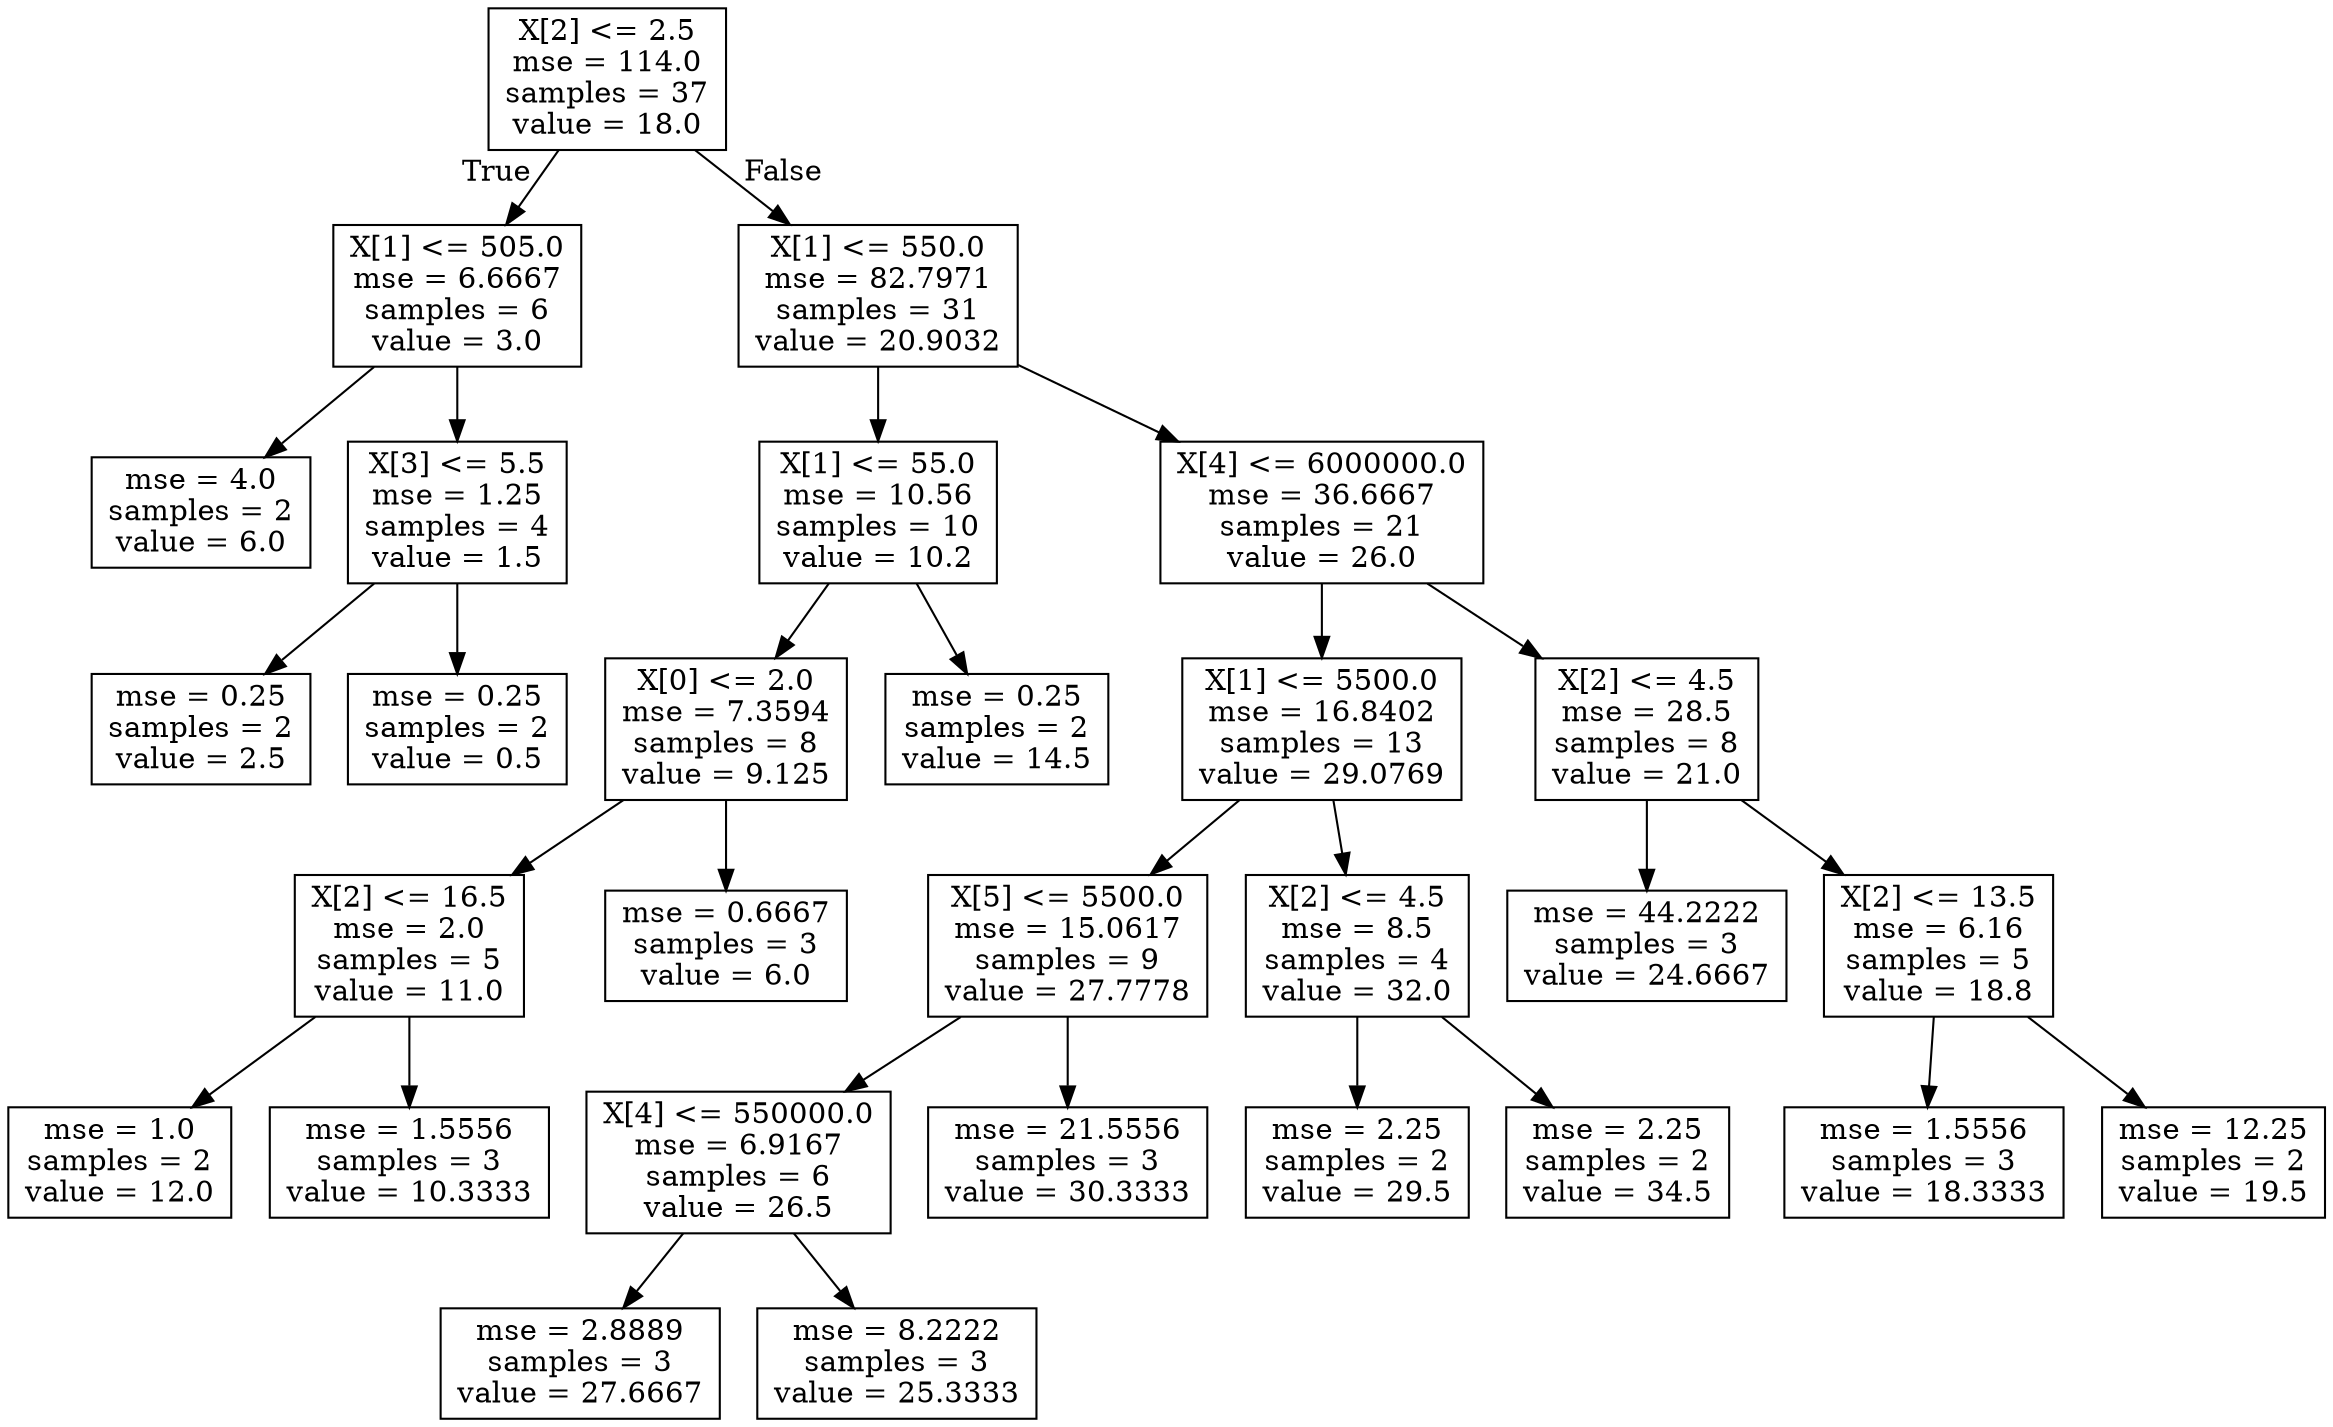 digraph Tree {
node [shape=box] ;
0 [label="X[2] <= 2.5\nmse = 114.0\nsamples = 37\nvalue = 18.0"] ;
1 [label="X[1] <= 505.0\nmse = 6.6667\nsamples = 6\nvalue = 3.0"] ;
0 -> 1 [labeldistance=2.5, labelangle=45, headlabel="True"] ;
2 [label="mse = 4.0\nsamples = 2\nvalue = 6.0"] ;
1 -> 2 ;
3 [label="X[3] <= 5.5\nmse = 1.25\nsamples = 4\nvalue = 1.5"] ;
1 -> 3 ;
4 [label="mse = 0.25\nsamples = 2\nvalue = 2.5"] ;
3 -> 4 ;
5 [label="mse = 0.25\nsamples = 2\nvalue = 0.5"] ;
3 -> 5 ;
6 [label="X[1] <= 550.0\nmse = 82.7971\nsamples = 31\nvalue = 20.9032"] ;
0 -> 6 [labeldistance=2.5, labelangle=-45, headlabel="False"] ;
7 [label="X[1] <= 55.0\nmse = 10.56\nsamples = 10\nvalue = 10.2"] ;
6 -> 7 ;
8 [label="X[0] <= 2.0\nmse = 7.3594\nsamples = 8\nvalue = 9.125"] ;
7 -> 8 ;
9 [label="X[2] <= 16.5\nmse = 2.0\nsamples = 5\nvalue = 11.0"] ;
8 -> 9 ;
10 [label="mse = 1.0\nsamples = 2\nvalue = 12.0"] ;
9 -> 10 ;
11 [label="mse = 1.5556\nsamples = 3\nvalue = 10.3333"] ;
9 -> 11 ;
12 [label="mse = 0.6667\nsamples = 3\nvalue = 6.0"] ;
8 -> 12 ;
13 [label="mse = 0.25\nsamples = 2\nvalue = 14.5"] ;
7 -> 13 ;
14 [label="X[4] <= 6000000.0\nmse = 36.6667\nsamples = 21\nvalue = 26.0"] ;
6 -> 14 ;
15 [label="X[1] <= 5500.0\nmse = 16.8402\nsamples = 13\nvalue = 29.0769"] ;
14 -> 15 ;
16 [label="X[5] <= 5500.0\nmse = 15.0617\nsamples = 9\nvalue = 27.7778"] ;
15 -> 16 ;
17 [label="X[4] <= 550000.0\nmse = 6.9167\nsamples = 6\nvalue = 26.5"] ;
16 -> 17 ;
18 [label="mse = 2.8889\nsamples = 3\nvalue = 27.6667"] ;
17 -> 18 ;
19 [label="mse = 8.2222\nsamples = 3\nvalue = 25.3333"] ;
17 -> 19 ;
20 [label="mse = 21.5556\nsamples = 3\nvalue = 30.3333"] ;
16 -> 20 ;
21 [label="X[2] <= 4.5\nmse = 8.5\nsamples = 4\nvalue = 32.0"] ;
15 -> 21 ;
22 [label="mse = 2.25\nsamples = 2\nvalue = 29.5"] ;
21 -> 22 ;
23 [label="mse = 2.25\nsamples = 2\nvalue = 34.5"] ;
21 -> 23 ;
24 [label="X[2] <= 4.5\nmse = 28.5\nsamples = 8\nvalue = 21.0"] ;
14 -> 24 ;
25 [label="mse = 44.2222\nsamples = 3\nvalue = 24.6667"] ;
24 -> 25 ;
26 [label="X[2] <= 13.5\nmse = 6.16\nsamples = 5\nvalue = 18.8"] ;
24 -> 26 ;
27 [label="mse = 1.5556\nsamples = 3\nvalue = 18.3333"] ;
26 -> 27 ;
28 [label="mse = 12.25\nsamples = 2\nvalue = 19.5"] ;
26 -> 28 ;
}